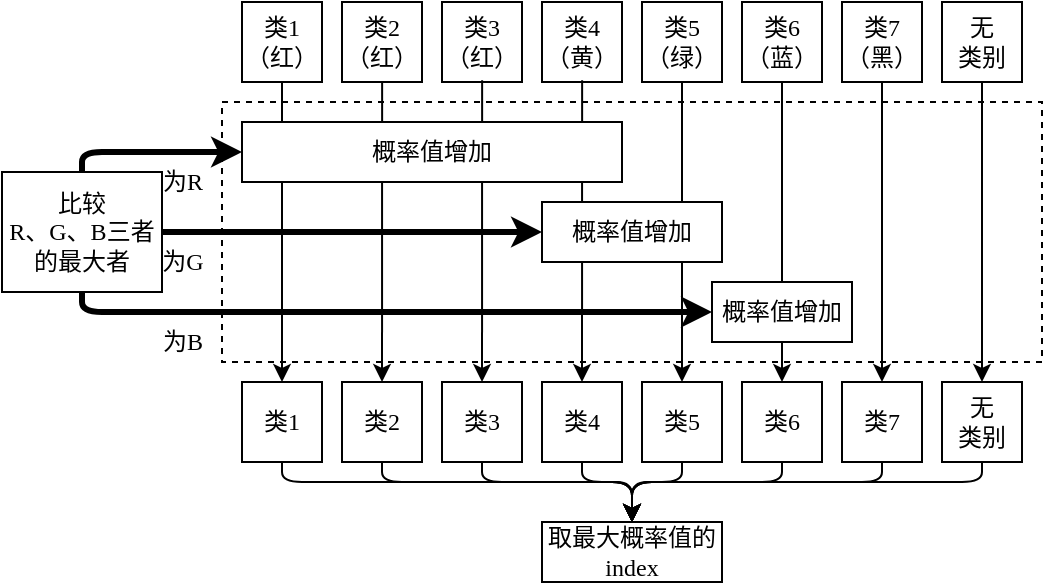 <mxfile scale="10" border="0">
    <diagram id="Jf5RHwIwj3P055EiEldz" name="第 1 页">
        <mxGraphModel dx="663" dy="375" grid="1" gridSize="10" guides="1" tooltips="1" connect="1" arrows="1" fold="1" page="1" pageScale="1" pageWidth="1169" pageHeight="1654" math="0" shadow="0">
            <root>
                <mxCell id="0"/>
                <mxCell id="1" parent="0"/>
                <mxCell id="337" value="" style="rounded=0;whiteSpace=wrap;html=1;fontFamily=宋体;fontSource=https%3A%2F%2Ffonts.googleapis.com%2Fcss%3Ffamily%3D%25E5%25AE%258B%25E4%25BD%2593;dashed=1;" vertex="1" parent="1">
                    <mxGeometry x="350" y="330" width="410" height="130" as="geometry"/>
                </mxCell>
                <mxCell id="347" style="edgeStyle=none;html=1;entryX=0.5;entryY=0;entryDx=0;entryDy=0;fontFamily=Times New Roman;fontSize=12;" edge="1" parent="1" source="320" target="354">
                    <mxGeometry relative="1" as="geometry"/>
                </mxCell>
                <mxCell id="320" value="&lt;font face=&quot;宋体&quot; data-font-src=&quot;https://fonts.googleapis.com/css?family=%E5%AE%8B%E4%BD%93&quot;&gt;类&lt;/font&gt;&lt;font data-font-src=&quot;https://fonts.googleapis.com/css?family=%E5%AE%8B%E4%BD%93&quot;&gt;&lt;font face=&quot;Times New Roman&quot;&gt;1&lt;/font&gt;&lt;br&gt;&lt;font face=&quot;宋体&quot;&gt;（红）&lt;/font&gt;&lt;/font&gt;" style="rounded=0;whiteSpace=wrap;html=1;" vertex="1" parent="1">
                    <mxGeometry x="360" y="280" width="40" height="40" as="geometry"/>
                </mxCell>
                <mxCell id="327" value="&lt;font face=&quot;宋体&quot; data-font-src=&quot;https://fonts.googleapis.com/css?family=%E5%AE%8B%E4%BD%93&quot;&gt;类&lt;/font&gt;&lt;font data-font-src=&quot;https://fonts.googleapis.com/css?family=%E5%AE%8B%E4%BD%93&quot; face=&quot;Times New Roman&quot;&gt;2&lt;br&gt;&lt;/font&gt;&lt;font data-font-src=&quot;https://fonts.googleapis.com/css?family=%E5%AE%8B%E4%BD%93&quot;&gt;&lt;font face=&quot;宋体&quot;&gt;（红）&lt;/font&gt;&lt;/font&gt;" style="rounded=0;whiteSpace=wrap;html=1;" vertex="1" parent="1">
                    <mxGeometry x="410" y="280" width="40" height="40" as="geometry"/>
                </mxCell>
                <mxCell id="328" value="&lt;font face=&quot;宋体&quot; data-font-src=&quot;https://fonts.googleapis.com/css?family=%E5%AE%8B%E4%BD%93&quot;&gt;类&lt;/font&gt;&lt;font data-font-src=&quot;https://fonts.googleapis.com/css?family=%E5%AE%8B%E4%BD%93&quot;&gt;&lt;font face=&quot;Times New Roman&quot;&gt;3&lt;/font&gt;&lt;br&gt;&lt;font face=&quot;宋体&quot;&gt;（红）&lt;/font&gt;&lt;/font&gt;" style="rounded=0;whiteSpace=wrap;html=1;" vertex="1" parent="1">
                    <mxGeometry x="460" y="280" width="40" height="40" as="geometry"/>
                </mxCell>
                <mxCell id="329" value="&lt;font face=&quot;宋体&quot; data-font-src=&quot;https://fonts.googleapis.com/css?family=%E5%AE%8B%E4%BD%93&quot;&gt;类&lt;/font&gt;&lt;font data-font-src=&quot;https://fonts.googleapis.com/css?family=%E5%AE%8B%E4%BD%93&quot;&gt;&lt;font face=&quot;Times New Roman&quot;&gt;4&lt;/font&gt;&lt;br&gt;&lt;font face=&quot;宋体&quot;&gt;（黄）&lt;/font&gt;&lt;/font&gt;" style="rounded=0;whiteSpace=wrap;html=1;" vertex="1" parent="1">
                    <mxGeometry x="510" y="280" width="40" height="40" as="geometry"/>
                </mxCell>
                <mxCell id="352" style="edgeStyle=none;html=1;entryX=0.5;entryY=0;entryDx=0;entryDy=0;fontFamily=Times New Roman;fontSize=12;" edge="1" parent="1" source="330" target="358">
                    <mxGeometry relative="1" as="geometry"/>
                </mxCell>
                <mxCell id="330" value="&lt;font face=&quot;宋体&quot; data-font-src=&quot;https://fonts.googleapis.com/css?family=%E5%AE%8B%E4%BD%93&quot;&gt;类&lt;/font&gt;&lt;font data-font-src=&quot;https://fonts.googleapis.com/css?family=%E5%AE%8B%E4%BD%93&quot;&gt;&lt;font face=&quot;Times New Roman&quot;&gt;5&lt;/font&gt;&lt;br&gt;&lt;font face=&quot;宋体&quot;&gt;（绿）&lt;/font&gt;&lt;/font&gt;" style="rounded=0;whiteSpace=wrap;html=1;" vertex="1" parent="1">
                    <mxGeometry x="560" y="280" width="40" height="40" as="geometry"/>
                </mxCell>
                <mxCell id="353" style="edgeStyle=none;html=1;entryX=0.5;entryY=0;entryDx=0;entryDy=0;fontFamily=Times New Roman;fontSize=12;" edge="1" parent="1" source="331" target="359">
                    <mxGeometry relative="1" as="geometry"/>
                </mxCell>
                <mxCell id="331" value="&lt;font face=&quot;宋体&quot; data-font-src=&quot;https://fonts.googleapis.com/css?family=%E5%AE%8B%E4%BD%93&quot;&gt;类&lt;/font&gt;&lt;font data-font-src=&quot;https://fonts.googleapis.com/css?family=%E5%AE%8B%E4%BD%93&quot; face=&quot;Times New Roman&quot;&gt;6&lt;br&gt;&lt;/font&gt;&lt;font data-font-src=&quot;https://fonts.googleapis.com/css?family=%E5%AE%8B%E4%BD%93&quot;&gt;&lt;font face=&quot;宋体&quot;&gt;（蓝）&lt;/font&gt;&lt;/font&gt;" style="rounded=0;whiteSpace=wrap;html=1;" vertex="1" parent="1">
                    <mxGeometry x="610" y="280" width="40" height="40" as="geometry"/>
                </mxCell>
                <mxCell id="362" style="edgeStyle=none;html=1;fontFamily=Times New Roman;fontSize=12;" edge="1" parent="1" source="332" target="360">
                    <mxGeometry relative="1" as="geometry"/>
                </mxCell>
                <mxCell id="332" value="&lt;font face=&quot;宋体&quot; data-font-src=&quot;https://fonts.googleapis.com/css?family=%E5%AE%8B%E4%BD%93&quot;&gt;类&lt;/font&gt;&lt;font data-font-src=&quot;https://fonts.googleapis.com/css?family=%E5%AE%8B%E4%BD%93&quot;&gt;&lt;font face=&quot;Times New Roman&quot;&gt;7&lt;/font&gt;&lt;br&gt;&lt;font face=&quot;宋体&quot;&gt;（黑）&lt;/font&gt;&lt;/font&gt;" style="rounded=0;whiteSpace=wrap;html=1;" vertex="1" parent="1">
                    <mxGeometry x="660" y="280" width="40" height="40" as="geometry"/>
                </mxCell>
                <mxCell id="363" style="edgeStyle=none;html=1;entryX=0.5;entryY=0;entryDx=0;entryDy=0;fontFamily=Times New Roman;fontSize=12;" edge="1" parent="1" source="333" target="361">
                    <mxGeometry relative="1" as="geometry"/>
                </mxCell>
                <mxCell id="333" value="&lt;font face=&quot;宋体&quot;&gt;无&lt;br&gt;类别&lt;/font&gt;" style="rounded=0;whiteSpace=wrap;html=1;" vertex="1" parent="1">
                    <mxGeometry x="710" y="280" width="40" height="40" as="geometry"/>
                </mxCell>
                <mxCell id="340" style="edgeStyle=none;html=1;entryX=0;entryY=0.5;entryDx=0;entryDy=0;fontFamily=Times New Roman;fontSize=12;strokeWidth=3;" edge="1" parent="1" source="339" target="334">
                    <mxGeometry relative="1" as="geometry">
                        <Array as="points">
                            <mxPoint x="280" y="355"/>
                        </Array>
                    </mxGeometry>
                </mxCell>
                <mxCell id="342" style="edgeStyle=none;html=1;entryX=0;entryY=0.5;entryDx=0;entryDy=0;fontFamily=Times New Roman;fontSize=12;strokeWidth=3;" edge="1" parent="1" source="339" target="335">
                    <mxGeometry relative="1" as="geometry"/>
                </mxCell>
                <mxCell id="343" style="edgeStyle=none;html=1;entryX=0;entryY=0.5;entryDx=0;entryDy=0;fontFamily=Times New Roman;fontSize=12;strokeWidth=3;" edge="1" parent="1" source="339" target="336">
                    <mxGeometry relative="1" as="geometry">
                        <Array as="points">
                            <mxPoint x="280" y="435"/>
                        </Array>
                    </mxGeometry>
                </mxCell>
                <mxCell id="339" value="&lt;font data-font-src=&quot;https://fonts.googleapis.com/css?family=%E5%AE%8B%E4%BD%93&quot;&gt;&lt;font face=&quot;宋体&quot;&gt;比较&lt;br&gt;&lt;/font&gt;&lt;font style=&quot;font-size: 12px&quot;&gt;R、G、B&lt;/font&gt;&lt;font face=&quot;宋体&quot;&gt;三者&lt;br&gt;的最大者&lt;/font&gt;&lt;/font&gt;" style="rounded=0;whiteSpace=wrap;html=1;fontFamily=Times New Roman;" vertex="1" parent="1">
                    <mxGeometry x="240" y="365" width="80" height="60" as="geometry"/>
                </mxCell>
                <mxCell id="344" value="&lt;font face=&quot;宋体&quot; data-font-src=&quot;https://fonts.googleapis.com/css?family=%E5%AE%8B%E4%BD%93&quot;&gt;为&lt;/font&gt;R" style="text;html=1;align=center;verticalAlign=middle;resizable=0;points=[];autosize=1;strokeColor=none;fillColor=none;fontSize=12;fontFamily=Times New Roman;" vertex="1" parent="1">
                    <mxGeometry x="310" y="360" width="40" height="20" as="geometry"/>
                </mxCell>
                <mxCell id="345" value="&lt;font face=&quot;宋体&quot; data-font-src=&quot;https://fonts.googleapis.com/css?family=%E5%AE%8B%E4%BD%93&quot;&gt;为&lt;/font&gt;&lt;font data-font-src=&quot;https://fonts.googleapis.com/css?family=%E5%AE%8B%E4%BD%93&quot;&gt;G&lt;/font&gt;" style="text;html=1;align=center;verticalAlign=middle;resizable=0;points=[];autosize=1;strokeColor=none;fillColor=none;fontSize=12;fontFamily=Times New Roman;" vertex="1" parent="1">
                    <mxGeometry x="310" y="400" width="40" height="20" as="geometry"/>
                </mxCell>
                <mxCell id="346" value="&lt;font face=&quot;宋体&quot; data-font-src=&quot;https://fonts.googleapis.com/css?family=%E5%AE%8B%E4%BD%93&quot;&gt;为&lt;/font&gt;&lt;font data-font-src=&quot;https://fonts.googleapis.com/css?family=%E5%AE%8B%E4%BD%93&quot;&gt;B&lt;/font&gt;" style="text;html=1;align=center;verticalAlign=middle;resizable=0;points=[];autosize=1;strokeColor=none;fillColor=none;fontSize=12;fontFamily=Times New Roman;" vertex="1" parent="1">
                    <mxGeometry x="310" y="440" width="40" height="20" as="geometry"/>
                </mxCell>
                <mxCell id="349" style="edgeStyle=none;html=1;fontFamily=Times New Roman;fontSize=12;" edge="1" parent="1" target="355">
                    <mxGeometry relative="1" as="geometry">
                        <mxPoint x="430.063" y="320" as="sourcePoint"/>
                        <mxPoint x="429.94" y="340.87" as="targetPoint"/>
                    </mxGeometry>
                </mxCell>
                <mxCell id="350" style="edgeStyle=none;html=1;fontFamily=Times New Roman;fontSize=12;" edge="1" parent="1" target="356">
                    <mxGeometry relative="1" as="geometry">
                        <mxPoint x="480.063" y="319.13" as="sourcePoint"/>
                        <mxPoint x="479.94" y="340" as="targetPoint"/>
                    </mxGeometry>
                </mxCell>
                <mxCell id="351" style="edgeStyle=none;html=1;entryX=0.5;entryY=0;entryDx=0;entryDy=0;fontFamily=Times New Roman;fontSize=12;" edge="1" parent="1" target="357">
                    <mxGeometry relative="1" as="geometry">
                        <mxPoint x="530.063" y="319.13" as="sourcePoint"/>
                        <mxPoint x="529.94" y="340" as="targetPoint"/>
                    </mxGeometry>
                </mxCell>
                <mxCell id="365" style="edgeStyle=none;html=1;entryX=0.5;entryY=0;entryDx=0;entryDy=0;fontFamily=Times New Roman;fontSize=12;strokeWidth=1;" edge="1" parent="1" source="354" target="364">
                    <mxGeometry relative="1" as="geometry">
                        <Array as="points">
                            <mxPoint x="380" y="520"/>
                            <mxPoint x="555" y="520"/>
                        </Array>
                    </mxGeometry>
                </mxCell>
                <mxCell id="354" value="&lt;font face=&quot;宋体&quot; data-font-src=&quot;https://fonts.googleapis.com/css?family=%E5%AE%8B%E4%BD%93&quot;&gt;类&lt;/font&gt;&lt;font data-font-src=&quot;https://fonts.googleapis.com/css?family=%E5%AE%8B%E4%BD%93&quot;&gt;&lt;font face=&quot;Times New Roman&quot;&gt;1&lt;/font&gt;&lt;br&gt;&lt;/font&gt;" style="rounded=0;whiteSpace=wrap;html=1;" vertex="1" parent="1">
                    <mxGeometry x="360" y="470" width="40" height="40" as="geometry"/>
                </mxCell>
                <mxCell id="366" style="edgeStyle=none;html=1;entryX=0.5;entryY=0;entryDx=0;entryDy=0;fontFamily=Times New Roman;fontSize=12;strokeWidth=1;" edge="1" parent="1" source="355" target="364">
                    <mxGeometry relative="1" as="geometry">
                        <Array as="points">
                            <mxPoint x="430" y="520"/>
                            <mxPoint x="555" y="520"/>
                        </Array>
                    </mxGeometry>
                </mxCell>
                <mxCell id="355" value="&lt;font face=&quot;宋体&quot; data-font-src=&quot;https://fonts.googleapis.com/css?family=%E5%AE%8B%E4%BD%93&quot;&gt;类&lt;/font&gt;&lt;font data-font-src=&quot;https://fonts.googleapis.com/css?family=%E5%AE%8B%E4%BD%93&quot; face=&quot;Times New Roman&quot;&gt;2&lt;/font&gt;" style="rounded=0;whiteSpace=wrap;html=1;" vertex="1" parent="1">
                    <mxGeometry x="410" y="470" width="40" height="40" as="geometry"/>
                </mxCell>
                <mxCell id="367" style="edgeStyle=none;html=1;entryX=0.5;entryY=0;entryDx=0;entryDy=0;fontFamily=Times New Roman;fontSize=12;strokeWidth=1;" edge="1" parent="1" source="356" target="364">
                    <mxGeometry relative="1" as="geometry">
                        <Array as="points">
                            <mxPoint x="480" y="520"/>
                            <mxPoint x="555" y="520"/>
                        </Array>
                    </mxGeometry>
                </mxCell>
                <mxCell id="356" value="&lt;font face=&quot;宋体&quot; data-font-src=&quot;https://fonts.googleapis.com/css?family=%E5%AE%8B%E4%BD%93&quot;&gt;类&lt;/font&gt;&lt;font data-font-src=&quot;https://fonts.googleapis.com/css?family=%E5%AE%8B%E4%BD%93&quot;&gt;&lt;font face=&quot;Times New Roman&quot;&gt;3&lt;/font&gt;&lt;br&gt;&lt;/font&gt;" style="rounded=0;whiteSpace=wrap;html=1;" vertex="1" parent="1">
                    <mxGeometry x="460" y="470" width="40" height="40" as="geometry"/>
                </mxCell>
                <mxCell id="368" style="edgeStyle=none;html=1;entryX=0.5;entryY=0;entryDx=0;entryDy=0;fontFamily=Times New Roman;fontSize=12;strokeWidth=1;" edge="1" parent="1" source="357" target="364">
                    <mxGeometry relative="1" as="geometry">
                        <Array as="points">
                            <mxPoint x="530" y="520"/>
                            <mxPoint x="555" y="520"/>
                        </Array>
                    </mxGeometry>
                </mxCell>
                <mxCell id="357" value="&lt;font face=&quot;宋体&quot; data-font-src=&quot;https://fonts.googleapis.com/css?family=%E5%AE%8B%E4%BD%93&quot;&gt;类&lt;/font&gt;&lt;font data-font-src=&quot;https://fonts.googleapis.com/css?family=%E5%AE%8B%E4%BD%93&quot;&gt;&lt;font face=&quot;Times New Roman&quot;&gt;4&lt;/font&gt;&lt;br&gt;&lt;/font&gt;" style="rounded=0;whiteSpace=wrap;html=1;" vertex="1" parent="1">
                    <mxGeometry x="510" y="470" width="40" height="40" as="geometry"/>
                </mxCell>
                <mxCell id="369" style="edgeStyle=none;html=1;entryX=0.5;entryY=0;entryDx=0;entryDy=0;fontFamily=Times New Roman;fontSize=12;strokeWidth=1;" edge="1" parent="1" source="358" target="364">
                    <mxGeometry relative="1" as="geometry">
                        <Array as="points">
                            <mxPoint x="580" y="520"/>
                            <mxPoint x="555" y="520"/>
                        </Array>
                    </mxGeometry>
                </mxCell>
                <mxCell id="358" value="&lt;font face=&quot;宋体&quot; data-font-src=&quot;https://fonts.googleapis.com/css?family=%E5%AE%8B%E4%BD%93&quot;&gt;类&lt;/font&gt;&lt;font data-font-src=&quot;https://fonts.googleapis.com/css?family=%E5%AE%8B%E4%BD%93&quot;&gt;&lt;font face=&quot;Times New Roman&quot;&gt;5&lt;/font&gt;&lt;br&gt;&lt;/font&gt;" style="rounded=0;whiteSpace=wrap;html=1;" vertex="1" parent="1">
                    <mxGeometry x="560" y="470" width="40" height="40" as="geometry"/>
                </mxCell>
                <mxCell id="370" style="edgeStyle=none;html=1;fontFamily=Times New Roman;fontSize=12;strokeWidth=1;entryX=0.5;entryY=0;entryDx=0;entryDy=0;" edge="1" parent="1" source="359" target="364">
                    <mxGeometry relative="1" as="geometry">
                        <mxPoint x="550" y="540" as="targetPoint"/>
                        <Array as="points">
                            <mxPoint x="630" y="520"/>
                            <mxPoint x="555" y="520"/>
                        </Array>
                    </mxGeometry>
                </mxCell>
                <mxCell id="359" value="&lt;font face=&quot;宋体&quot; data-font-src=&quot;https://fonts.googleapis.com/css?family=%E5%AE%8B%E4%BD%93&quot;&gt;类&lt;/font&gt;&lt;font data-font-src=&quot;https://fonts.googleapis.com/css?family=%E5%AE%8B%E4%BD%93&quot; face=&quot;Times New Roman&quot;&gt;6&lt;/font&gt;" style="rounded=0;whiteSpace=wrap;html=1;" vertex="1" parent="1">
                    <mxGeometry x="610" y="470" width="40" height="40" as="geometry"/>
                </mxCell>
                <mxCell id="371" style="edgeStyle=none;html=1;entryX=0.5;entryY=0;entryDx=0;entryDy=0;fontFamily=Times New Roman;fontSize=12;strokeWidth=1;" edge="1" parent="1" source="360" target="364">
                    <mxGeometry relative="1" as="geometry">
                        <Array as="points">
                            <mxPoint x="680" y="520"/>
                            <mxPoint x="555" y="520"/>
                        </Array>
                    </mxGeometry>
                </mxCell>
                <mxCell id="360" value="&lt;font face=&quot;宋体&quot; data-font-src=&quot;https://fonts.googleapis.com/css?family=%E5%AE%8B%E4%BD%93&quot;&gt;类&lt;/font&gt;&lt;font data-font-src=&quot;https://fonts.googleapis.com/css?family=%E5%AE%8B%E4%BD%93&quot;&gt;&lt;font face=&quot;Times New Roman&quot;&gt;7&lt;/font&gt;&lt;br&gt;&lt;/font&gt;" style="rounded=0;whiteSpace=wrap;html=1;" vertex="1" parent="1">
                    <mxGeometry x="660" y="470" width="40" height="40" as="geometry"/>
                </mxCell>
                <mxCell id="372" style="edgeStyle=none;html=1;entryX=0.5;entryY=0;entryDx=0;entryDy=0;fontFamily=Times New Roman;fontSize=12;strokeWidth=1;" edge="1" parent="1" source="361" target="364">
                    <mxGeometry relative="1" as="geometry">
                        <Array as="points">
                            <mxPoint x="730" y="520"/>
                            <mxPoint x="555" y="520"/>
                        </Array>
                    </mxGeometry>
                </mxCell>
                <mxCell id="361" value="&lt;font face=&quot;宋体&quot;&gt;无&lt;br&gt;类别&lt;/font&gt;" style="rounded=0;whiteSpace=wrap;html=1;" vertex="1" parent="1">
                    <mxGeometry x="710" y="470" width="40" height="40" as="geometry"/>
                </mxCell>
                <mxCell id="334" value="&lt;font face=&quot;宋体&quot; data-font-src=&quot;https://fonts.googleapis.com/css?family=%E5%AE%8B%E4%BD%93&quot;&gt;概率值增加&lt;/font&gt;" style="rounded=0;whiteSpace=wrap;html=1;fontFamily=Times New Roman;" vertex="1" parent="1">
                    <mxGeometry x="360" y="340" width="190" height="30" as="geometry"/>
                </mxCell>
                <mxCell id="335" value="&lt;font face=&quot;宋体&quot; data-font-src=&quot;https://fonts.googleapis.com/css?family=%E5%AE%8B%E4%BD%93&quot;&gt;概率值增加&lt;/font&gt;" style="rounded=0;whiteSpace=wrap;html=1;fontFamily=Times New Roman;" vertex="1" parent="1">
                    <mxGeometry x="510" y="380" width="90" height="30" as="geometry"/>
                </mxCell>
                <mxCell id="336" value="&lt;font face=&quot;宋体&quot; data-font-src=&quot;https://fonts.googleapis.com/css?family=%E5%AE%8B%E4%BD%93&quot;&gt;概率值增加&lt;/font&gt;" style="rounded=0;whiteSpace=wrap;html=1;fontFamily=Times New Roman;" vertex="1" parent="1">
                    <mxGeometry x="595" y="420" width="70" height="30" as="geometry"/>
                </mxCell>
                <mxCell id="364" value="&lt;font face=&quot;宋体&quot;&gt;取最大概率值的&lt;/font&gt;index" style="rounded=0;whiteSpace=wrap;html=1;fontFamily=Times New Roman;" vertex="1" parent="1">
                    <mxGeometry x="510" y="540" width="90" height="30" as="geometry"/>
                </mxCell>
            </root>
        </mxGraphModel>
    </diagram>
</mxfile>